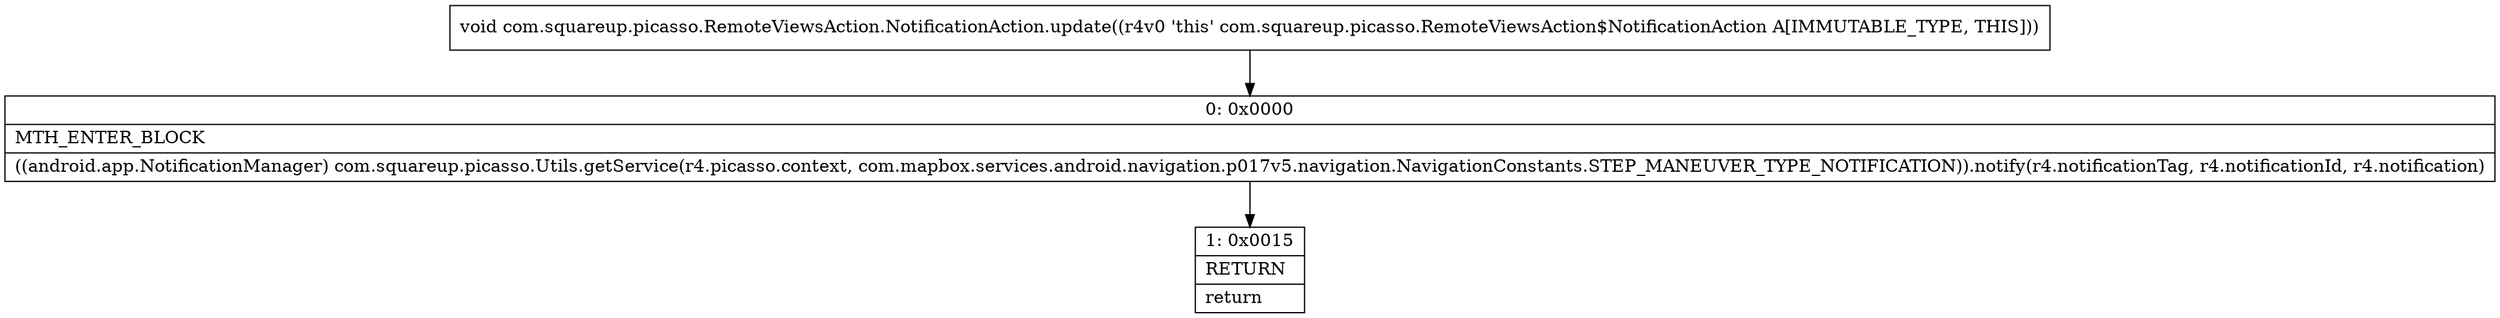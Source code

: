 digraph "CFG forcom.squareup.picasso.RemoteViewsAction.NotificationAction.update()V" {
Node_0 [shape=record,label="{0\:\ 0x0000|MTH_ENTER_BLOCK\l|((android.app.NotificationManager) com.squareup.picasso.Utils.getService(r4.picasso.context, com.mapbox.services.android.navigation.p017v5.navigation.NavigationConstants.STEP_MANEUVER_TYPE_NOTIFICATION)).notify(r4.notificationTag, r4.notificationId, r4.notification)\l}"];
Node_1 [shape=record,label="{1\:\ 0x0015|RETURN\l|return\l}"];
MethodNode[shape=record,label="{void com.squareup.picasso.RemoteViewsAction.NotificationAction.update((r4v0 'this' com.squareup.picasso.RemoteViewsAction$NotificationAction A[IMMUTABLE_TYPE, THIS])) }"];
MethodNode -> Node_0;
Node_0 -> Node_1;
}

